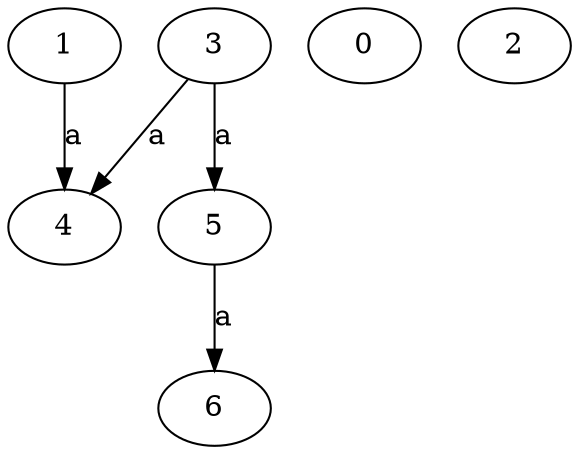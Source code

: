 strict digraph  {
4;
5;
0;
6;
1;
2;
3;
5 -> 6  [label=a];
1 -> 4  [label=a];
3 -> 4  [label=a];
3 -> 5  [label=a];
}
